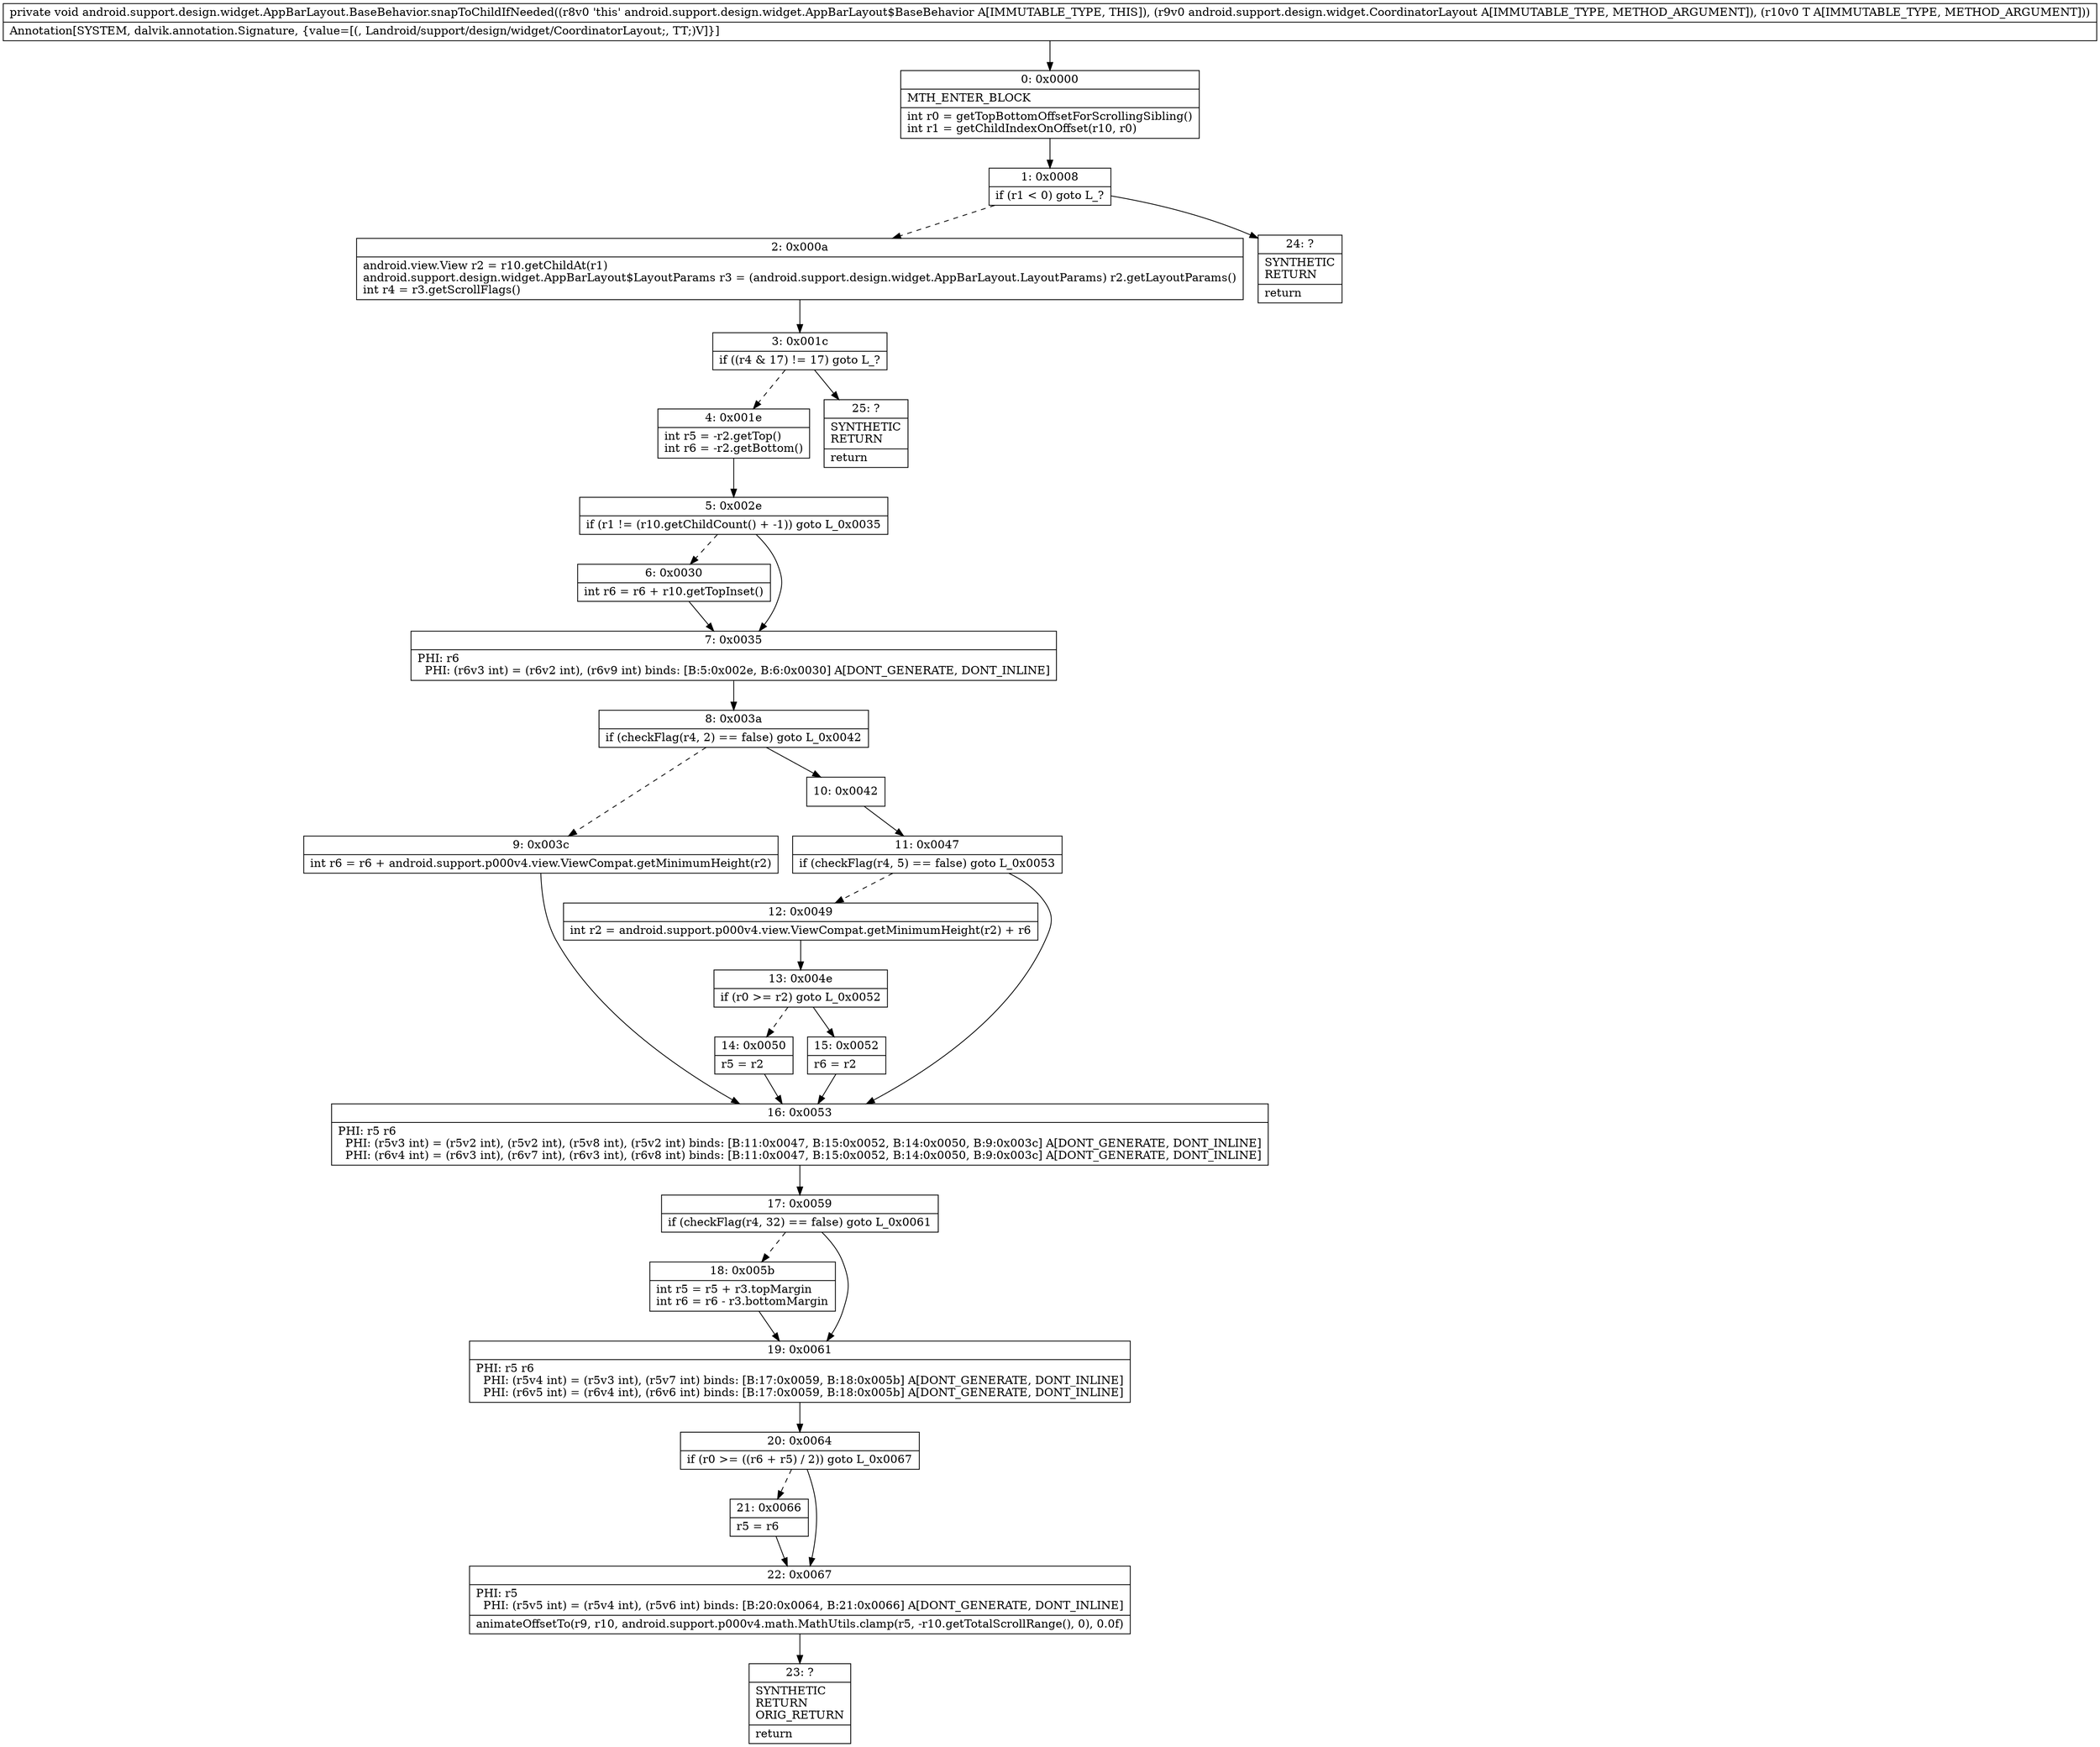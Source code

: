 digraph "CFG forandroid.support.design.widget.AppBarLayout.BaseBehavior.snapToChildIfNeeded(Landroid\/support\/design\/widget\/CoordinatorLayout;Landroid\/support\/design\/widget\/AppBarLayout;)V" {
Node_0 [shape=record,label="{0\:\ 0x0000|MTH_ENTER_BLOCK\l|int r0 = getTopBottomOffsetForScrollingSibling()\lint r1 = getChildIndexOnOffset(r10, r0)\l}"];
Node_1 [shape=record,label="{1\:\ 0x0008|if (r1 \< 0) goto L_?\l}"];
Node_2 [shape=record,label="{2\:\ 0x000a|android.view.View r2 = r10.getChildAt(r1)\landroid.support.design.widget.AppBarLayout$LayoutParams r3 = (android.support.design.widget.AppBarLayout.LayoutParams) r2.getLayoutParams()\lint r4 = r3.getScrollFlags()\l}"];
Node_3 [shape=record,label="{3\:\ 0x001c|if ((r4 & 17) != 17) goto L_?\l}"];
Node_4 [shape=record,label="{4\:\ 0x001e|int r5 = \-r2.getTop()\lint r6 = \-r2.getBottom()\l}"];
Node_5 [shape=record,label="{5\:\ 0x002e|if (r1 != (r10.getChildCount() + \-1)) goto L_0x0035\l}"];
Node_6 [shape=record,label="{6\:\ 0x0030|int r6 = r6 + r10.getTopInset()\l}"];
Node_7 [shape=record,label="{7\:\ 0x0035|PHI: r6 \l  PHI: (r6v3 int) = (r6v2 int), (r6v9 int) binds: [B:5:0x002e, B:6:0x0030] A[DONT_GENERATE, DONT_INLINE]\l}"];
Node_8 [shape=record,label="{8\:\ 0x003a|if (checkFlag(r4, 2) == false) goto L_0x0042\l}"];
Node_9 [shape=record,label="{9\:\ 0x003c|int r6 = r6 + android.support.p000v4.view.ViewCompat.getMinimumHeight(r2)\l}"];
Node_10 [shape=record,label="{10\:\ 0x0042}"];
Node_11 [shape=record,label="{11\:\ 0x0047|if (checkFlag(r4, 5) == false) goto L_0x0053\l}"];
Node_12 [shape=record,label="{12\:\ 0x0049|int r2 = android.support.p000v4.view.ViewCompat.getMinimumHeight(r2) + r6\l}"];
Node_13 [shape=record,label="{13\:\ 0x004e|if (r0 \>= r2) goto L_0x0052\l}"];
Node_14 [shape=record,label="{14\:\ 0x0050|r5 = r2\l}"];
Node_15 [shape=record,label="{15\:\ 0x0052|r6 = r2\l}"];
Node_16 [shape=record,label="{16\:\ 0x0053|PHI: r5 r6 \l  PHI: (r5v3 int) = (r5v2 int), (r5v2 int), (r5v8 int), (r5v2 int) binds: [B:11:0x0047, B:15:0x0052, B:14:0x0050, B:9:0x003c] A[DONT_GENERATE, DONT_INLINE]\l  PHI: (r6v4 int) = (r6v3 int), (r6v7 int), (r6v3 int), (r6v8 int) binds: [B:11:0x0047, B:15:0x0052, B:14:0x0050, B:9:0x003c] A[DONT_GENERATE, DONT_INLINE]\l}"];
Node_17 [shape=record,label="{17\:\ 0x0059|if (checkFlag(r4, 32) == false) goto L_0x0061\l}"];
Node_18 [shape=record,label="{18\:\ 0x005b|int r5 = r5 + r3.topMargin\lint r6 = r6 \- r3.bottomMargin\l}"];
Node_19 [shape=record,label="{19\:\ 0x0061|PHI: r5 r6 \l  PHI: (r5v4 int) = (r5v3 int), (r5v7 int) binds: [B:17:0x0059, B:18:0x005b] A[DONT_GENERATE, DONT_INLINE]\l  PHI: (r6v5 int) = (r6v4 int), (r6v6 int) binds: [B:17:0x0059, B:18:0x005b] A[DONT_GENERATE, DONT_INLINE]\l}"];
Node_20 [shape=record,label="{20\:\ 0x0064|if (r0 \>= ((r6 + r5) \/ 2)) goto L_0x0067\l}"];
Node_21 [shape=record,label="{21\:\ 0x0066|r5 = r6\l}"];
Node_22 [shape=record,label="{22\:\ 0x0067|PHI: r5 \l  PHI: (r5v5 int) = (r5v4 int), (r5v6 int) binds: [B:20:0x0064, B:21:0x0066] A[DONT_GENERATE, DONT_INLINE]\l|animateOffsetTo(r9, r10, android.support.p000v4.math.MathUtils.clamp(r5, \-r10.getTotalScrollRange(), 0), 0.0f)\l}"];
Node_23 [shape=record,label="{23\:\ ?|SYNTHETIC\lRETURN\lORIG_RETURN\l|return\l}"];
Node_24 [shape=record,label="{24\:\ ?|SYNTHETIC\lRETURN\l|return\l}"];
Node_25 [shape=record,label="{25\:\ ?|SYNTHETIC\lRETURN\l|return\l}"];
MethodNode[shape=record,label="{private void android.support.design.widget.AppBarLayout.BaseBehavior.snapToChildIfNeeded((r8v0 'this' android.support.design.widget.AppBarLayout$BaseBehavior A[IMMUTABLE_TYPE, THIS]), (r9v0 android.support.design.widget.CoordinatorLayout A[IMMUTABLE_TYPE, METHOD_ARGUMENT]), (r10v0 T A[IMMUTABLE_TYPE, METHOD_ARGUMENT]))  | Annotation[SYSTEM, dalvik.annotation.Signature, \{value=[(, Landroid\/support\/design\/widget\/CoordinatorLayout;, TT;)V]\}]\l}"];
MethodNode -> Node_0;
Node_0 -> Node_1;
Node_1 -> Node_2[style=dashed];
Node_1 -> Node_24;
Node_2 -> Node_3;
Node_3 -> Node_4[style=dashed];
Node_3 -> Node_25;
Node_4 -> Node_5;
Node_5 -> Node_6[style=dashed];
Node_5 -> Node_7;
Node_6 -> Node_7;
Node_7 -> Node_8;
Node_8 -> Node_9[style=dashed];
Node_8 -> Node_10;
Node_9 -> Node_16;
Node_10 -> Node_11;
Node_11 -> Node_12[style=dashed];
Node_11 -> Node_16;
Node_12 -> Node_13;
Node_13 -> Node_14[style=dashed];
Node_13 -> Node_15;
Node_14 -> Node_16;
Node_15 -> Node_16;
Node_16 -> Node_17;
Node_17 -> Node_18[style=dashed];
Node_17 -> Node_19;
Node_18 -> Node_19;
Node_19 -> Node_20;
Node_20 -> Node_21[style=dashed];
Node_20 -> Node_22;
Node_21 -> Node_22;
Node_22 -> Node_23;
}

